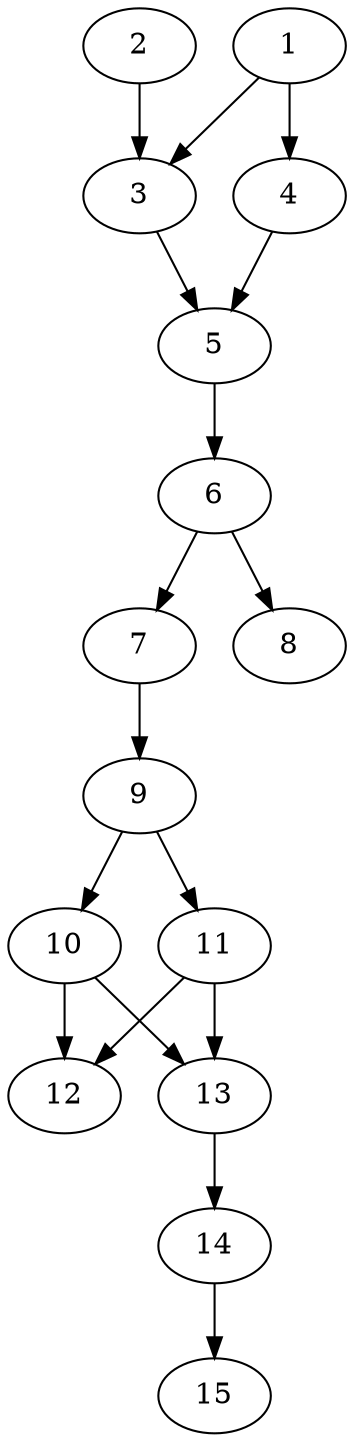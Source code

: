 // DAG automatically generated by daggen at Thu Oct  3 13:59:27 2019
// ./daggen --dot -n 15 --ccr 0.4 --fat 0.3 --regular 0.7 --density 0.7 --mindata 5242880 --maxdata 52428800 
digraph G {
  1 [size="44339200", alpha="0.19", expect_size="17735680"] 
  1 -> 3 [size ="17735680"]
  1 -> 4 [size ="17735680"]
  2 [size="55815680", alpha="0.05", expect_size="22326272"] 
  2 -> 3 [size ="22326272"]
  3 [size="85537280", alpha="0.20", expect_size="34214912"] 
  3 -> 5 [size ="34214912"]
  4 [size="23544320", alpha="0.09", expect_size="9417728"] 
  4 -> 5 [size ="9417728"]
  5 [size="73684480", alpha="0.10", expect_size="29473792"] 
  5 -> 6 [size ="29473792"]
  6 [size="114795520", alpha="0.09", expect_size="45918208"] 
  6 -> 7 [size ="45918208"]
  6 -> 8 [size ="45918208"]
  7 [size="36856320", alpha="0.03", expect_size="14742528"] 
  7 -> 9 [size ="14742528"]
  8 [size="98227200", alpha="0.06", expect_size="39290880"] 
  9 [size="30801920", alpha="0.14", expect_size="12320768"] 
  9 -> 10 [size ="12320768"]
  9 -> 11 [size ="12320768"]
  10 [size="127129600", alpha="0.15", expect_size="50851840"] 
  10 -> 12 [size ="50851840"]
  10 -> 13 [size ="50851840"]
  11 [size="86097920", alpha="0.01", expect_size="34439168"] 
  11 -> 12 [size ="34439168"]
  11 -> 13 [size ="34439168"]
  12 [size="80655360", alpha="0.11", expect_size="32262144"] 
  13 [size="110607360", alpha="0.17", expect_size="44242944"] 
  13 -> 14 [size ="44242944"]
  14 [size="108193280", alpha="0.13", expect_size="43277312"] 
  14 -> 15 [size ="43277312"]
  15 [size="44134400", alpha="0.13", expect_size="17653760"] 
}
